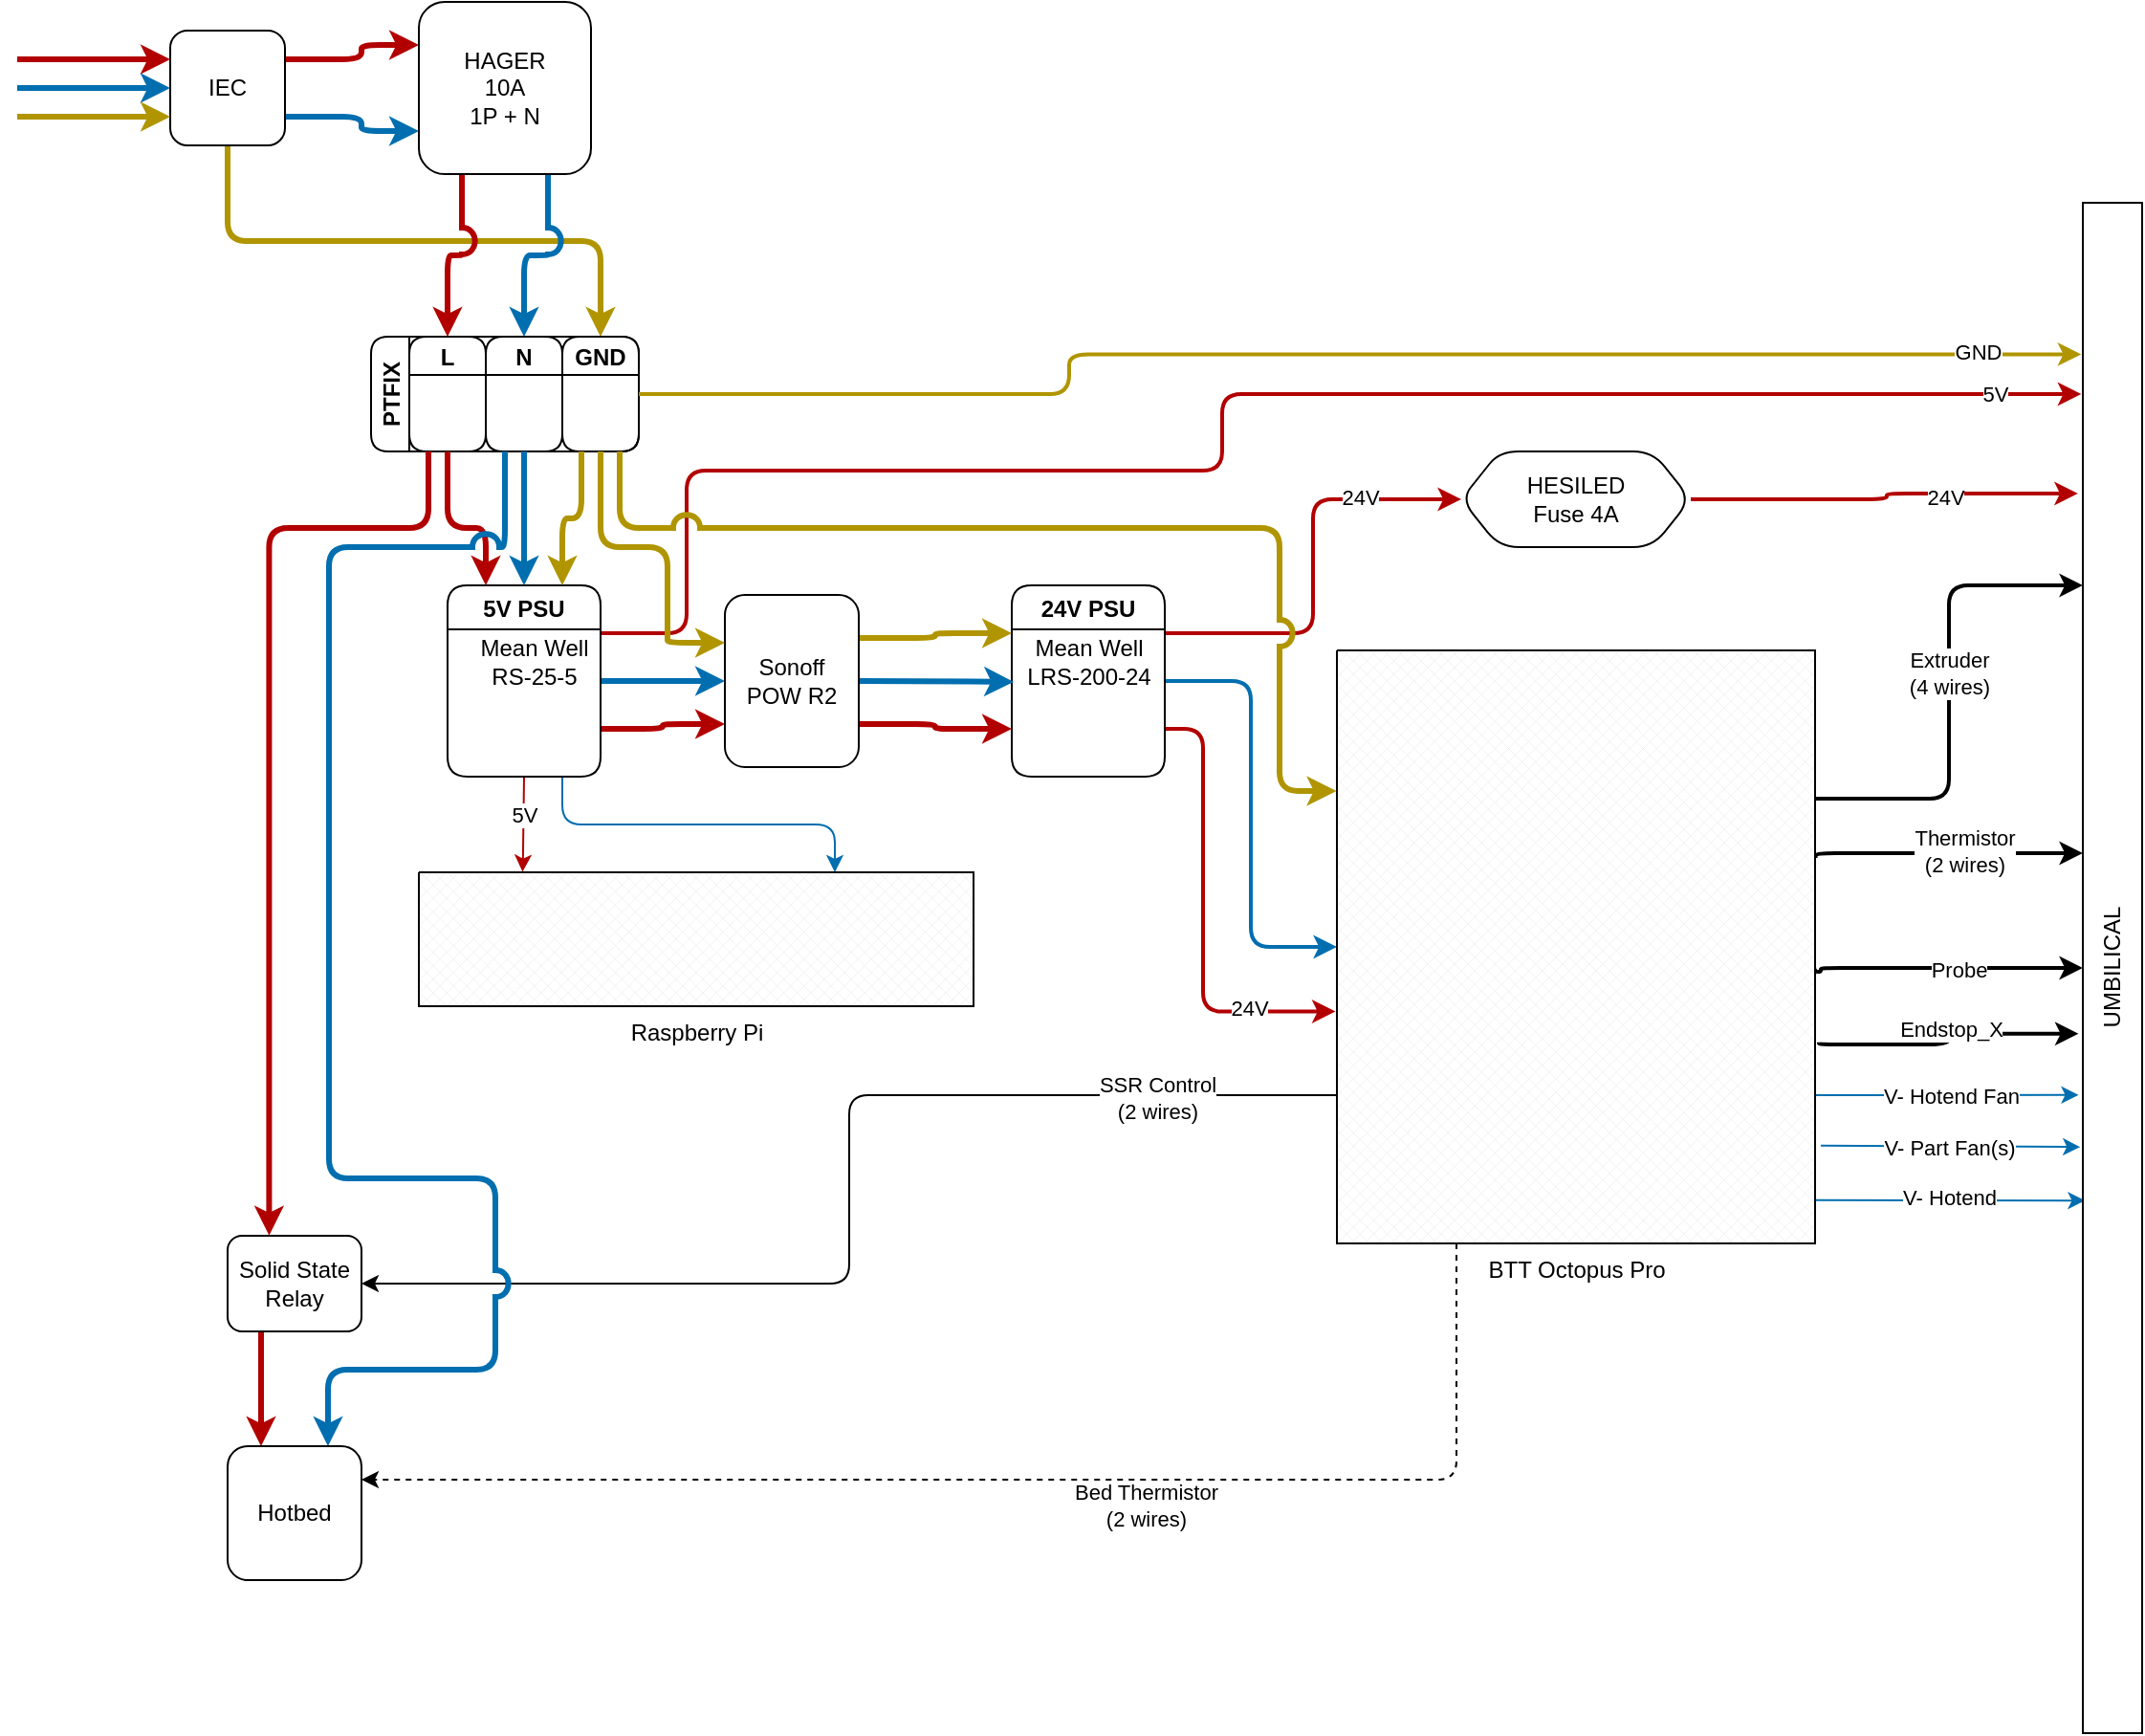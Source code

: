 <mxfile version="17.1.2" type="device"><diagram id="QOqqjxcJajb0X-ArDTNi" name="Page-1"><mxGraphModel dx="1224" dy="1081" grid="1" gridSize="10" guides="1" tooltips="1" connect="1" arrows="1" fold="1" page="1" pageScale="1" pageWidth="1169" pageHeight="827" math="0" shadow="0"><root><mxCell id="0"/><mxCell id="1" parent="0"/><mxCell id="SFFyEFczcYYvy0pRGhRm-11" style="edgeStyle=orthogonalEdgeStyle;curved=0;rounded=1;sketch=0;jumpStyle=arc;jumpSize=10;orthogonalLoop=1;jettySize=auto;html=1;exitX=1;exitY=0.25;exitDx=0;exitDy=0;strokeWidth=3;fillColor=#e51400;strokeColor=#B20000;entryX=0;entryY=0.25;entryDx=0;entryDy=0;" edge="1" parent="1" source="SFFyEFczcYYvy0pRGhRm-1" target="SFFyEFczcYYvy0pRGhRm-10"><mxGeometry relative="1" as="geometry"><mxPoint x="220" y="100" as="targetPoint"/><Array as="points"><mxPoint x="200" y="105"/><mxPoint x="200" y="98"/></Array></mxGeometry></mxCell><mxCell id="SFFyEFczcYYvy0pRGhRm-12" style="edgeStyle=orthogonalEdgeStyle;curved=0;rounded=1;sketch=0;jumpStyle=arc;jumpSize=10;orthogonalLoop=1;jettySize=auto;html=1;exitX=1;exitY=0.75;exitDx=0;exitDy=0;strokeWidth=3;fillColor=#1ba1e2;strokeColor=#006EAF;entryX=0;entryY=0.75;entryDx=0;entryDy=0;" edge="1" parent="1" source="SFFyEFczcYYvy0pRGhRm-1" target="SFFyEFczcYYvy0pRGhRm-10"><mxGeometry relative="1" as="geometry"><mxPoint x="230" y="160" as="targetPoint"/><Array as="points"><mxPoint x="200" y="135"/><mxPoint x="200" y="143"/></Array></mxGeometry></mxCell><mxCell id="SFFyEFczcYYvy0pRGhRm-17" style="edgeStyle=orthogonalEdgeStyle;curved=0;rounded=1;sketch=0;jumpStyle=arc;jumpSize=10;orthogonalLoop=1;jettySize=auto;html=1;exitX=0.5;exitY=1;exitDx=0;exitDy=0;entryX=0.5;entryY=0;entryDx=0;entryDy=0;strokeWidth=3;fillColor=#e3c800;strokeColor=#B09500;" edge="1" parent="1" source="SFFyEFczcYYvy0pRGhRm-1" target="SFFyEFczcYYvy0pRGhRm-16"><mxGeometry relative="1" as="geometry"/></mxCell><mxCell id="SFFyEFczcYYvy0pRGhRm-1" value="IEC" style="whiteSpace=wrap;html=1;aspect=fixed;rounded=1;sketch=0;" vertex="1" parent="1"><mxGeometry x="100" y="90" width="60" height="60" as="geometry"/></mxCell><mxCell id="SFFyEFczcYYvy0pRGhRm-4" value="" style="endArrow=classic;html=1;rounded=1;sketch=0;curved=0;jumpStyle=arc;jumpSize=10;entryX=0;entryY=0.25;entryDx=0;entryDy=0;fillColor=#e51400;strokeColor=#B20000;strokeWidth=3;" edge="1" parent="1" target="SFFyEFczcYYvy0pRGhRm-1"><mxGeometry width="50" height="50" relative="1" as="geometry"><mxPoint x="20" y="105" as="sourcePoint"/><mxPoint x="480" y="420" as="targetPoint"/></mxGeometry></mxCell><mxCell id="SFFyEFczcYYvy0pRGhRm-7" value="" style="endArrow=classic;html=1;rounded=1;sketch=0;curved=0;jumpStyle=arc;jumpSize=10;entryX=0;entryY=0.5;entryDx=0;entryDy=0;fillColor=#1ba1e2;strokeColor=#006EAF;strokeWidth=3;" edge="1" parent="1" target="SFFyEFczcYYvy0pRGhRm-1"><mxGeometry width="50" height="50" relative="1" as="geometry"><mxPoint x="20" y="120" as="sourcePoint"/><mxPoint x="70" y="115" as="targetPoint"/></mxGeometry></mxCell><mxCell id="SFFyEFczcYYvy0pRGhRm-9" value="" style="endArrow=classic;html=1;rounded=1;sketch=0;curved=0;jumpStyle=arc;jumpSize=10;entryX=0;entryY=0.75;entryDx=0;entryDy=0;fillColor=#e3c800;strokeColor=#B09500;strokeWidth=3;" edge="1" parent="1" target="SFFyEFczcYYvy0pRGhRm-1"><mxGeometry width="50" height="50" relative="1" as="geometry"><mxPoint x="20" y="135" as="sourcePoint"/><mxPoint x="80" y="125" as="targetPoint"/></mxGeometry></mxCell><mxCell id="SFFyEFczcYYvy0pRGhRm-18" style="edgeStyle=orthogonalEdgeStyle;curved=0;rounded=1;sketch=0;jumpStyle=arc;jumpSize=10;orthogonalLoop=1;jettySize=auto;html=1;exitX=0.25;exitY=1;exitDx=0;exitDy=0;entryX=0.5;entryY=0;entryDx=0;entryDy=0;strokeWidth=3;fillColor=#e51400;strokeColor=#B20000;" edge="1" parent="1" source="SFFyEFczcYYvy0pRGhRm-10" target="SFFyEFczcYYvy0pRGhRm-14"><mxGeometry relative="1" as="geometry"/></mxCell><mxCell id="SFFyEFczcYYvy0pRGhRm-19" style="edgeStyle=orthogonalEdgeStyle;curved=0;rounded=1;sketch=0;jumpStyle=arc;jumpSize=10;orthogonalLoop=1;jettySize=auto;html=1;exitX=0.75;exitY=1;exitDx=0;exitDy=0;entryX=0.5;entryY=0;entryDx=0;entryDy=0;strokeWidth=3;fillColor=#1ba1e2;strokeColor=#006EAF;" edge="1" parent="1" source="SFFyEFczcYYvy0pRGhRm-10" target="SFFyEFczcYYvy0pRGhRm-15"><mxGeometry relative="1" as="geometry"/></mxCell><mxCell id="SFFyEFczcYYvy0pRGhRm-10" value="&lt;div&gt;HAGER&lt;/div&gt;&lt;div&gt;10A&lt;/div&gt;&lt;div&gt;1P + N&lt;br&gt;&lt;/div&gt;" style="whiteSpace=wrap;html=1;aspect=fixed;rounded=1;sketch=0;" vertex="1" parent="1"><mxGeometry x="230" y="75" width="90" height="90" as="geometry"/></mxCell><mxCell id="SFFyEFczcYYvy0pRGhRm-13" value="PTFIX" style="swimlane;childLayout=stackLayout;resizeParent=1;resizeParentMax=0;startSize=20;horizontal=0;horizontalStack=1;rounded=1;sketch=0;" vertex="1" parent="1"><mxGeometry x="205" y="250" width="140" height="60" as="geometry"/></mxCell><mxCell id="SFFyEFczcYYvy0pRGhRm-14" value="L" style="swimlane;startSize=20;rounded=1;sketch=0;" vertex="1" parent="SFFyEFczcYYvy0pRGhRm-13"><mxGeometry x="20" width="40" height="60" as="geometry"/></mxCell><mxCell id="SFFyEFczcYYvy0pRGhRm-15" value="N" style="swimlane;startSize=20;rounded=1;sketch=0;" vertex="1" parent="SFFyEFczcYYvy0pRGhRm-13"><mxGeometry x="60" width="40" height="60" as="geometry"/></mxCell><mxCell id="SFFyEFczcYYvy0pRGhRm-16" value="GND" style="swimlane;startSize=20;rounded=1;sketch=0;" vertex="1" parent="SFFyEFczcYYvy0pRGhRm-13"><mxGeometry x="100" width="40" height="60" as="geometry"/></mxCell><mxCell id="SFFyEFczcYYvy0pRGhRm-33" style="edgeStyle=orthogonalEdgeStyle;curved=0;rounded=1;sketch=0;jumpStyle=arc;jumpSize=10;orthogonalLoop=1;jettySize=auto;html=1;exitX=1;exitY=0.5;exitDx=0;exitDy=0;entryX=0;entryY=0.5;entryDx=0;entryDy=0;strokeWidth=3;fillColor=#1ba1e2;strokeColor=#006EAF;" edge="1" parent="1" source="SFFyEFczcYYvy0pRGhRm-21" target="SFFyEFczcYYvy0pRGhRm-32"><mxGeometry relative="1" as="geometry"/></mxCell><mxCell id="SFFyEFczcYYvy0pRGhRm-34" style="edgeStyle=orthogonalEdgeStyle;curved=0;rounded=1;sketch=0;jumpStyle=arc;jumpSize=10;orthogonalLoop=1;jettySize=auto;html=1;exitX=1;exitY=0.75;exitDx=0;exitDy=0;entryX=0;entryY=0.75;entryDx=0;entryDy=0;strokeWidth=3;fillColor=#e51400;strokeColor=#B20000;" edge="1" parent="1" source="SFFyEFczcYYvy0pRGhRm-21" target="SFFyEFczcYYvy0pRGhRm-32"><mxGeometry relative="1" as="geometry"/></mxCell><mxCell id="SFFyEFczcYYvy0pRGhRm-37" style="edgeStyle=orthogonalEdgeStyle;curved=0;rounded=1;sketch=0;jumpStyle=arc;jumpSize=10;orthogonalLoop=1;jettySize=auto;html=1;exitX=0.5;exitY=1;exitDx=0;exitDy=0;entryX=0.187;entryY=-0.003;entryDx=0;entryDy=0;entryPerimeter=0;strokeWidth=1;fillColor=#e51400;strokeColor=#B20000;" edge="1" parent="1" source="SFFyEFczcYYvy0pRGhRm-21" target="SFFyEFczcYYvy0pRGhRm-25"><mxGeometry relative="1" as="geometry"><mxPoint x="266.25" y="480.0" as="sourcePoint"/><mxPoint x="283.75" y="530" as="targetPoint"/></mxGeometry></mxCell><mxCell id="SFFyEFczcYYvy0pRGhRm-61" value="5V" style="edgeLabel;html=1;align=center;verticalAlign=middle;resizable=0;points=[];" vertex="1" connectable="0" parent="SFFyEFczcYYvy0pRGhRm-37"><mxGeometry x="0.154" y="-3" relative="1" as="geometry"><mxPoint x="4" y="-8" as="offset"/></mxGeometry></mxCell><mxCell id="SFFyEFczcYYvy0pRGhRm-38" style="edgeStyle=orthogonalEdgeStyle;curved=0;rounded=1;sketch=0;jumpStyle=arc;jumpSize=10;orthogonalLoop=1;jettySize=auto;html=1;exitX=0.75;exitY=1;exitDx=0;exitDy=0;entryX=0.75;entryY=0;entryDx=0;entryDy=0;entryPerimeter=0;strokeWidth=1;fillColor=#1ba1e2;strokeColor=#006EAF;" edge="1" parent="1" source="SFFyEFczcYYvy0pRGhRm-21" target="SFFyEFczcYYvy0pRGhRm-25"><mxGeometry relative="1" as="geometry"/></mxCell><mxCell id="SFFyEFczcYYvy0pRGhRm-62" style="edgeStyle=orthogonalEdgeStyle;curved=0;rounded=1;sketch=0;jumpStyle=arc;jumpSize=10;orthogonalLoop=1;jettySize=auto;html=1;exitX=1;exitY=0.25;exitDx=0;exitDy=0;strokeWidth=2;fillColor=#e51400;strokeColor=#B20000;entryX=-0.027;entryY=0.125;entryDx=0;entryDy=0;entryPerimeter=0;" edge="1" parent="1" source="SFFyEFczcYYvy0pRGhRm-21" target="SFFyEFczcYYvy0pRGhRm-69"><mxGeometry relative="1" as="geometry"><mxPoint x="1020" y="280" as="targetPoint"/><Array as="points"><mxPoint x="370" y="405"/><mxPoint x="370" y="320"/><mxPoint x="650" y="320"/><mxPoint x="650" y="280"/></Array></mxGeometry></mxCell><mxCell id="SFFyEFczcYYvy0pRGhRm-65" value="5V" style="edgeLabel;html=1;align=center;verticalAlign=middle;resizable=0;points=[];" vertex="1" connectable="0" parent="SFFyEFczcYYvy0pRGhRm-62"><mxGeometry x="0.858" y="-1" relative="1" as="geometry"><mxPoint x="18" y="-1" as="offset"/></mxGeometry></mxCell><mxCell id="SFFyEFczcYYvy0pRGhRm-21" value="5V PSU" style="swimlane;rounded=1;sketch=0;" vertex="1" parent="1"><mxGeometry x="245" y="380" width="80" height="100" as="geometry"/></mxCell><mxCell id="SFFyEFczcYYvy0pRGhRm-48" style="edgeStyle=orthogonalEdgeStyle;curved=0;rounded=1;sketch=0;jumpStyle=arc;jumpSize=10;orthogonalLoop=1;jettySize=auto;html=1;exitX=1;exitY=0.5;exitDx=0;exitDy=0;entryX=0;entryY=0.5;entryDx=0;entryDy=0;entryPerimeter=0;strokeWidth=2;fillColor=#1ba1e2;strokeColor=#006EAF;" edge="1" parent="1" source="SFFyEFczcYYvy0pRGhRm-22" target="SFFyEFczcYYvy0pRGhRm-26"><mxGeometry relative="1" as="geometry"/></mxCell><mxCell id="SFFyEFczcYYvy0pRGhRm-49" style="edgeStyle=orthogonalEdgeStyle;curved=0;rounded=1;sketch=0;jumpStyle=arc;jumpSize=10;orthogonalLoop=1;jettySize=auto;html=1;exitX=1;exitY=0.75;exitDx=0;exitDy=0;entryX=-0.003;entryY=0.609;entryDx=0;entryDy=0;entryPerimeter=0;strokeWidth=2;fillColor=#e51400;strokeColor=#B20000;" edge="1" parent="1" source="SFFyEFczcYYvy0pRGhRm-22" target="SFFyEFczcYYvy0pRGhRm-26"><mxGeometry relative="1" as="geometry"><Array as="points"><mxPoint x="640" y="455"/><mxPoint x="640" y="603"/></Array></mxGeometry></mxCell><mxCell id="SFFyEFczcYYvy0pRGhRm-60" value="24V" style="edgeLabel;html=1;align=center;verticalAlign=middle;resizable=0;points=[];" vertex="1" connectable="0" parent="SFFyEFczcYYvy0pRGhRm-49"><mxGeometry x="0.616" y="2" relative="1" as="geometry"><mxPoint as="offset"/></mxGeometry></mxCell><mxCell id="SFFyEFczcYYvy0pRGhRm-58" style="edgeStyle=orthogonalEdgeStyle;curved=0;rounded=1;sketch=0;jumpStyle=arc;jumpSize=10;orthogonalLoop=1;jettySize=auto;html=1;exitX=1;exitY=0.25;exitDx=0;exitDy=0;entryX=0;entryY=0.5;entryDx=0;entryDy=0;strokeWidth=2;fillColor=#e51400;strokeColor=#B20000;" edge="1" parent="1" source="SFFyEFczcYYvy0pRGhRm-22" target="SFFyEFczcYYvy0pRGhRm-57"><mxGeometry relative="1" as="geometry"/></mxCell><mxCell id="SFFyEFczcYYvy0pRGhRm-59" value="24V" style="edgeLabel;html=1;align=center;verticalAlign=middle;resizable=0;points=[];" vertex="1" connectable="0" parent="SFFyEFczcYYvy0pRGhRm-58"><mxGeometry x="0.525" y="1" relative="1" as="geometry"><mxPoint as="offset"/></mxGeometry></mxCell><mxCell id="SFFyEFczcYYvy0pRGhRm-22" value="24V PSU" style="swimlane;rounded=1;sketch=0;" vertex="1" parent="1"><mxGeometry x="540" y="380" width="80" height="100" as="geometry"/></mxCell><mxCell id="SFFyEFczcYYvy0pRGhRm-24" value="&lt;div&gt;Mean Well&lt;/div&gt;&lt;div&gt;LRS-200-24&lt;br&gt;&lt;/div&gt;" style="text;html=1;align=center;verticalAlign=middle;resizable=0;points=[];autosize=1;strokeColor=none;fillColor=none;" vertex="1" parent="SFFyEFczcYYvy0pRGhRm-22"><mxGeometry y="25" width="80" height="30" as="geometry"/></mxCell><mxCell id="SFFyEFczcYYvy0pRGhRm-23" value="&lt;div&gt;Mean Well&lt;/div&gt;&lt;div&gt;RS-25-5&lt;br&gt;&lt;/div&gt;" style="text;html=1;align=center;verticalAlign=middle;resizable=0;points=[];autosize=1;strokeColor=none;fillColor=none;" vertex="1" parent="1"><mxGeometry x="255" y="405" width="70" height="30" as="geometry"/></mxCell><mxCell id="SFFyEFczcYYvy0pRGhRm-25" value="Raspberry Pi" style="verticalLabelPosition=bottom;verticalAlign=top;html=1;shape=mxgraph.basic.patternFillRect;fillStyle=diagGrid;step=5;fillStrokeWidth=0.2;fillStrokeColor=#dddddd;rounded=1;sketch=0;" vertex="1" parent="1"><mxGeometry x="230" y="530" width="290" height="70" as="geometry"/></mxCell><mxCell id="SFFyEFczcYYvy0pRGhRm-45" style="edgeStyle=orthogonalEdgeStyle;curved=0;rounded=1;sketch=0;jumpStyle=arc;jumpSize=10;orthogonalLoop=1;jettySize=auto;html=1;exitX=0;exitY=0.75;exitDx=0;exitDy=0;exitPerimeter=0;entryX=1;entryY=0.5;entryDx=0;entryDy=0;strokeWidth=1;" edge="1" parent="1" source="SFFyEFczcYYvy0pRGhRm-26" target="SFFyEFczcYYvy0pRGhRm-28"><mxGeometry relative="1" as="geometry"><Array as="points"><mxPoint x="455" y="646"/><mxPoint x="455" y="745"/></Array></mxGeometry></mxCell><mxCell id="SFFyEFczcYYvy0pRGhRm-74" value="&lt;div&gt;SSR Control&lt;/div&gt;&lt;div&gt;(2 wires)&lt;br&gt;&lt;/div&gt;" style="edgeLabel;html=1;align=center;verticalAlign=middle;resizable=0;points=[];" vertex="1" connectable="0" parent="SFFyEFczcYYvy0pRGhRm-45"><mxGeometry x="-0.691" y="1" relative="1" as="geometry"><mxPoint as="offset"/></mxGeometry></mxCell><mxCell id="SFFyEFczcYYvy0pRGhRm-53" style="edgeStyle=orthogonalEdgeStyle;curved=0;rounded=1;sketch=0;jumpStyle=arc;jumpSize=10;orthogonalLoop=1;jettySize=auto;html=1;exitX=0.25;exitY=1;exitDx=0;exitDy=0;exitPerimeter=0;entryX=1;entryY=0.25;entryDx=0;entryDy=0;strokeWidth=1;dashed=1;" edge="1" parent="1" source="SFFyEFczcYYvy0pRGhRm-26" target="SFFyEFczcYYvy0pRGhRm-42"><mxGeometry relative="1" as="geometry"/></mxCell><mxCell id="SFFyEFczcYYvy0pRGhRm-54" value="&lt;div&gt;Bed Thermistor&lt;/div&gt;&lt;div&gt;(2 wires)&lt;br&gt;&lt;/div&gt;" style="edgeLabel;html=1;align=center;verticalAlign=middle;resizable=0;points=[];" vertex="1" connectable="0" parent="SFFyEFczcYYvy0pRGhRm-53"><mxGeometry x="-0.177" y="1" relative="1" as="geometry"><mxPoint y="12" as="offset"/></mxGeometry></mxCell><mxCell id="SFFyEFczcYYvy0pRGhRm-70" style="edgeStyle=orthogonalEdgeStyle;curved=0;rounded=1;sketch=0;jumpStyle=arc;jumpSize=10;orthogonalLoop=1;jettySize=auto;html=1;exitX=1;exitY=0.25;exitDx=0;exitDy=0;exitPerimeter=0;entryX=0;entryY=0.25;entryDx=0;entryDy=0;strokeWidth=2;" edge="1" parent="1" source="SFFyEFczcYYvy0pRGhRm-26" target="SFFyEFczcYYvy0pRGhRm-69"><mxGeometry relative="1" as="geometry"/></mxCell><mxCell id="SFFyEFczcYYvy0pRGhRm-71" value="&lt;div&gt;Extruder&lt;/div&gt;&lt;div&gt;(4 wires)&lt;br&gt;&lt;/div&gt;" style="edgeLabel;html=1;align=center;verticalAlign=middle;resizable=0;points=[];" vertex="1" connectable="0" parent="SFFyEFczcYYvy0pRGhRm-70"><mxGeometry x="0.078" relative="1" as="geometry"><mxPoint as="offset"/></mxGeometry></mxCell><mxCell id="SFFyEFczcYYvy0pRGhRm-72" style="edgeStyle=orthogonalEdgeStyle;curved=0;rounded=1;sketch=0;jumpStyle=arc;jumpSize=10;orthogonalLoop=1;jettySize=auto;html=1;exitX=1.001;exitY=0.35;exitDx=0;exitDy=0;exitPerimeter=0;entryX=0;entryY=0.425;entryDx=0;entryDy=0;entryPerimeter=0;strokeWidth=2;" edge="1" parent="1" source="SFFyEFczcYYvy0pRGhRm-26" target="SFFyEFczcYYvy0pRGhRm-69"><mxGeometry relative="1" as="geometry"><Array as="points"><mxPoint x="960" y="520"/></Array></mxGeometry></mxCell><mxCell id="SFFyEFczcYYvy0pRGhRm-73" value="&lt;div&gt;Thermistor&lt;/div&gt;&lt;div&gt;(2 wires)&lt;br&gt;&lt;/div&gt;" style="edgeLabel;html=1;align=center;verticalAlign=middle;resizable=0;points=[];" vertex="1" connectable="0" parent="SFFyEFczcYYvy0pRGhRm-72"><mxGeometry x="0.117" y="1" relative="1" as="geometry"><mxPoint as="offset"/></mxGeometry></mxCell><mxCell id="SFFyEFczcYYvy0pRGhRm-75" style="edgeStyle=orthogonalEdgeStyle;curved=0;rounded=1;sketch=0;jumpStyle=arc;jumpSize=10;orthogonalLoop=1;jettySize=auto;html=1;exitX=0.998;exitY=0.526;exitDx=0;exitDy=0;exitPerimeter=0;entryX=0;entryY=0.5;entryDx=0;entryDy=0;strokeWidth=2;" edge="1" parent="1" source="SFFyEFczcYYvy0pRGhRm-26" target="SFFyEFczcYYvy0pRGhRm-69"><mxGeometry relative="1" as="geometry"><Array as="points"><mxPoint x="959" y="582"/><mxPoint x="963" y="582"/><mxPoint x="963" y="580"/></Array></mxGeometry></mxCell><mxCell id="SFFyEFczcYYvy0pRGhRm-76" value="Probe" style="edgeLabel;html=1;align=center;verticalAlign=middle;resizable=0;points=[];" vertex="1" connectable="0" parent="SFFyEFczcYYvy0pRGhRm-75"><mxGeometry x="0.113" y="-1" relative="1" as="geometry"><mxPoint as="offset"/></mxGeometry></mxCell><mxCell id="SFFyEFczcYYvy0pRGhRm-77" style="edgeStyle=orthogonalEdgeStyle;curved=0;rounded=1;sketch=0;jumpStyle=arc;jumpSize=10;orthogonalLoop=1;jettySize=auto;html=1;exitX=1.008;exitY=0.661;exitDx=0;exitDy=0;exitPerimeter=0;entryX=-0.073;entryY=0.543;entryDx=0;entryDy=0;entryPerimeter=0;strokeWidth=2;" edge="1" parent="1" source="SFFyEFczcYYvy0pRGhRm-26" target="SFFyEFczcYYvy0pRGhRm-69"><mxGeometry relative="1" as="geometry"><Array as="points"><mxPoint x="962" y="620"/><mxPoint x="1030" y="620"/><mxPoint x="1030" y="614"/></Array></mxGeometry></mxCell><mxCell id="SFFyEFczcYYvy0pRGhRm-78" value="Endstop_X" style="edgeLabel;html=1;align=center;verticalAlign=middle;resizable=0;points=[];" vertex="1" connectable="0" parent="SFFyEFczcYYvy0pRGhRm-77"><mxGeometry x="0.337" y="3" relative="1" as="geometry"><mxPoint x="-20" as="offset"/></mxGeometry></mxCell><mxCell id="SFFyEFczcYYvy0pRGhRm-79" style="edgeStyle=orthogonalEdgeStyle;curved=0;rounded=1;sketch=0;jumpStyle=arc;jumpSize=10;orthogonalLoop=1;jettySize=auto;html=1;exitX=1;exitY=0.75;exitDx=0;exitDy=0;exitPerimeter=0;entryX=-0.073;entryY=0.583;entryDx=0;entryDy=0;entryPerimeter=0;strokeWidth=1;fillColor=#1ba1e2;strokeColor=#006EAF;" edge="1" parent="1" source="SFFyEFczcYYvy0pRGhRm-26" target="SFFyEFczcYYvy0pRGhRm-69"><mxGeometry relative="1" as="geometry"/></mxCell><mxCell id="SFFyEFczcYYvy0pRGhRm-82" value="V- Hotend Fan" style="edgeLabel;html=1;align=center;verticalAlign=middle;resizable=0;points=[];" vertex="1" connectable="0" parent="SFFyEFczcYYvy0pRGhRm-79"><mxGeometry x="0.373" relative="1" as="geometry"><mxPoint x="-24" as="offset"/></mxGeometry></mxCell><mxCell id="SFFyEFczcYYvy0pRGhRm-80" style="edgeStyle=orthogonalEdgeStyle;curved=0;rounded=1;sketch=0;jumpStyle=arc;jumpSize=10;orthogonalLoop=1;jettySize=auto;html=1;exitX=1.012;exitY=0.835;exitDx=0;exitDy=0;exitPerimeter=0;entryX=-0.045;entryY=0.617;entryDx=0;entryDy=0;entryPerimeter=0;strokeWidth=1;fillColor=#1ba1e2;strokeColor=#006EAF;" edge="1" parent="1" source="SFFyEFczcYYvy0pRGhRm-26" target="SFFyEFczcYYvy0pRGhRm-69"><mxGeometry relative="1" as="geometry"/></mxCell><mxCell id="SFFyEFczcYYvy0pRGhRm-83" value="V- Part Fan(s)" style="edgeLabel;html=1;align=center;verticalAlign=middle;resizable=0;points=[];" vertex="1" connectable="0" parent="SFFyEFczcYYvy0pRGhRm-80"><mxGeometry x="0.311" relative="1" as="geometry"><mxPoint x="-22" as="offset"/></mxGeometry></mxCell><mxCell id="SFFyEFczcYYvy0pRGhRm-81" style="edgeStyle=orthogonalEdgeStyle;curved=0;rounded=1;sketch=0;jumpStyle=arc;jumpSize=10;orthogonalLoop=1;jettySize=auto;html=1;exitX=1.001;exitY=0.927;exitDx=0;exitDy=0;exitPerimeter=0;entryX=0.039;entryY=0.652;entryDx=0;entryDy=0;entryPerimeter=0;strokeWidth=1;fillColor=#1ba1e2;strokeColor=#006EAF;" edge="1" parent="1" source="SFFyEFczcYYvy0pRGhRm-26" target="SFFyEFczcYYvy0pRGhRm-69"><mxGeometry relative="1" as="geometry"/></mxCell><mxCell id="SFFyEFczcYYvy0pRGhRm-84" value="V- Hotend" style="edgeLabel;html=1;align=center;verticalAlign=middle;resizable=0;points=[];" vertex="1" connectable="0" parent="SFFyEFczcYYvy0pRGhRm-81"><mxGeometry x="0.238" y="-2" relative="1" as="geometry"><mxPoint x="-18" y="-4" as="offset"/></mxGeometry></mxCell><mxCell id="SFFyEFczcYYvy0pRGhRm-26" value="BTT Octopus Pro" style="verticalLabelPosition=bottom;verticalAlign=top;html=1;shape=mxgraph.basic.patternFillRect;fillStyle=diagGrid;step=5;fillStrokeWidth=0.2;fillStrokeColor=#dddddd;rounded=1;sketch=0;" vertex="1" parent="1"><mxGeometry x="710" y="414" width="250" height="310" as="geometry"/></mxCell><mxCell id="SFFyEFczcYYvy0pRGhRm-43" style="edgeStyle=orthogonalEdgeStyle;curved=0;rounded=1;sketch=0;jumpStyle=arc;jumpSize=10;orthogonalLoop=1;jettySize=auto;html=1;exitX=0.25;exitY=1;exitDx=0;exitDy=0;entryX=0.25;entryY=0;entryDx=0;entryDy=0;strokeWidth=3;fillColor=#e51400;strokeColor=#B20000;" edge="1" parent="1" source="SFFyEFczcYYvy0pRGhRm-28" target="SFFyEFczcYYvy0pRGhRm-42"><mxGeometry relative="1" as="geometry"/></mxCell><mxCell id="SFFyEFczcYYvy0pRGhRm-29" style="edgeStyle=orthogonalEdgeStyle;curved=0;rounded=1;sketch=0;jumpStyle=arc;jumpSize=10;orthogonalLoop=1;jettySize=auto;html=1;exitX=0.25;exitY=1;exitDx=0;exitDy=0;entryX=0.75;entryY=0;entryDx=0;entryDy=0;strokeWidth=3;fillColor=#e3c800;strokeColor=#B09500;" edge="1" parent="1" source="SFFyEFczcYYvy0pRGhRm-16" target="SFFyEFczcYYvy0pRGhRm-21"><mxGeometry relative="1" as="geometry"/></mxCell><mxCell id="SFFyEFczcYYvy0pRGhRm-30" style="edgeStyle=orthogonalEdgeStyle;curved=0;rounded=1;sketch=0;jumpStyle=arc;jumpSize=10;orthogonalLoop=1;jettySize=auto;html=1;exitX=0.5;exitY=1;exitDx=0;exitDy=0;entryX=0.5;entryY=0;entryDx=0;entryDy=0;strokeWidth=3;fillColor=#1ba1e2;strokeColor=#006EAF;" edge="1" parent="1" source="SFFyEFczcYYvy0pRGhRm-15" target="SFFyEFczcYYvy0pRGhRm-21"><mxGeometry relative="1" as="geometry"/></mxCell><mxCell id="SFFyEFczcYYvy0pRGhRm-31" style="edgeStyle=orthogonalEdgeStyle;curved=0;rounded=1;sketch=0;jumpStyle=arc;jumpSize=10;orthogonalLoop=1;jettySize=auto;html=1;exitX=0.5;exitY=1;exitDx=0;exitDy=0;entryX=0.25;entryY=0;entryDx=0;entryDy=0;strokeWidth=3;fillColor=#e51400;strokeColor=#B20000;" edge="1" parent="1" source="SFFyEFczcYYvy0pRGhRm-14" target="SFFyEFczcYYvy0pRGhRm-21"><mxGeometry relative="1" as="geometry"><Array as="points"><mxPoint x="245" y="350"/><mxPoint x="265" y="350"/></Array></mxGeometry></mxCell><mxCell id="SFFyEFczcYYvy0pRGhRm-35" style="edgeStyle=orthogonalEdgeStyle;curved=0;rounded=1;sketch=0;jumpStyle=arc;jumpSize=10;orthogonalLoop=1;jettySize=auto;html=1;exitX=1;exitY=0.5;exitDx=0;exitDy=0;strokeWidth=3;fillColor=#1ba1e2;strokeColor=#006EAF;entryX=0.013;entryY=0.848;entryDx=0;entryDy=0;entryPerimeter=0;" edge="1" parent="1" source="SFFyEFczcYYvy0pRGhRm-32" target="SFFyEFczcYYvy0pRGhRm-24"><mxGeometry relative="1" as="geometry"/></mxCell><mxCell id="SFFyEFczcYYvy0pRGhRm-36" style="edgeStyle=orthogonalEdgeStyle;curved=0;rounded=1;sketch=0;jumpStyle=arc;jumpSize=10;orthogonalLoop=1;jettySize=auto;html=1;exitX=1;exitY=0.75;exitDx=0;exitDy=0;entryX=0;entryY=0.75;entryDx=0;entryDy=0;strokeWidth=3;fillColor=#e51400;strokeColor=#B20000;" edge="1" parent="1" source="SFFyEFczcYYvy0pRGhRm-32" target="SFFyEFczcYYvy0pRGhRm-22"><mxGeometry relative="1" as="geometry"/></mxCell><mxCell id="SFFyEFczcYYvy0pRGhRm-52" style="edgeStyle=orthogonalEdgeStyle;curved=0;rounded=1;sketch=0;jumpStyle=arc;jumpSize=10;orthogonalLoop=1;jettySize=auto;html=1;exitX=1;exitY=0.25;exitDx=0;exitDy=0;entryX=0;entryY=0.25;entryDx=0;entryDy=0;strokeWidth=3;fillColor=#e3c800;strokeColor=#B09500;" edge="1" parent="1" source="SFFyEFczcYYvy0pRGhRm-32" target="SFFyEFczcYYvy0pRGhRm-22"><mxGeometry relative="1" as="geometry"/></mxCell><mxCell id="SFFyEFczcYYvy0pRGhRm-32" value="&lt;div&gt;Sonoff&lt;/div&gt;&lt;div&gt;POW R2&lt;br&gt;&lt;/div&gt;" style="rounded=1;whiteSpace=wrap;html=1;sketch=0;" vertex="1" parent="1"><mxGeometry x="390" y="385" width="70" height="90" as="geometry"/></mxCell><mxCell id="SFFyEFczcYYvy0pRGhRm-39" style="edgeStyle=orthogonalEdgeStyle;curved=0;rounded=1;sketch=0;jumpStyle=arc;jumpSize=10;orthogonalLoop=1;jettySize=auto;html=1;exitX=0.25;exitY=1;exitDx=0;exitDy=0;entryX=0.31;entryY=-0.003;entryDx=0;entryDy=0;strokeWidth=3;fillColor=#e51400;strokeColor=#B20000;entryPerimeter=0;" edge="1" parent="1" source="SFFyEFczcYYvy0pRGhRm-14" target="SFFyEFczcYYvy0pRGhRm-28"><mxGeometry relative="1" as="geometry"><Array as="points"><mxPoint x="235" y="350"/><mxPoint x="152" y="350"/></Array></mxGeometry></mxCell><mxCell id="SFFyEFczcYYvy0pRGhRm-44" style="edgeStyle=orthogonalEdgeStyle;curved=0;rounded=1;sketch=0;jumpStyle=arc;jumpSize=10;orthogonalLoop=1;jettySize=auto;html=1;exitX=0.25;exitY=1;exitDx=0;exitDy=0;entryX=0.75;entryY=0;entryDx=0;entryDy=0;strokeWidth=3;fillColor=#1ba1e2;strokeColor=#006EAF;" edge="1" parent="1" source="SFFyEFczcYYvy0pRGhRm-15" target="SFFyEFczcYYvy0pRGhRm-42"><mxGeometry relative="1" as="geometry"><Array as="points"><mxPoint x="275" y="360"/><mxPoint x="183" y="360"/><mxPoint x="183" y="690"/><mxPoint x="270" y="690"/><mxPoint x="270" y="790"/><mxPoint x="183" y="790"/></Array></mxGeometry></mxCell><mxCell id="SFFyEFczcYYvy0pRGhRm-42" value="Hotbed" style="whiteSpace=wrap;html=1;aspect=fixed;rounded=1;sketch=0;" vertex="1" parent="1"><mxGeometry x="130" y="830" width="70" height="70" as="geometry"/></mxCell><mxCell id="SFFyEFczcYYvy0pRGhRm-28" value="Solid State Relay" style="rounded=1;whiteSpace=wrap;html=1;sketch=0;" vertex="1" parent="1"><mxGeometry x="130" y="720" width="70" height="50" as="geometry"/></mxCell><mxCell id="SFFyEFczcYYvy0pRGhRm-46" style="edgeStyle=orthogonalEdgeStyle;curved=0;rounded=1;sketch=0;jumpStyle=arc;jumpSize=10;orthogonalLoop=1;jettySize=auto;html=1;exitX=0.5;exitY=1;exitDx=0;exitDy=0;strokeWidth=3;fillColor=#e3c800;strokeColor=#B09500;" edge="1" parent="1" source="SFFyEFczcYYvy0pRGhRm-16" target="SFFyEFczcYYvy0pRGhRm-32"><mxGeometry relative="1" as="geometry"><Array as="points"><mxPoint x="325" y="360"/><mxPoint x="360" y="360"/><mxPoint x="360" y="410"/></Array></mxGeometry></mxCell><mxCell id="SFFyEFczcYYvy0pRGhRm-47" style="edgeStyle=orthogonalEdgeStyle;curved=0;rounded=1;sketch=0;jumpStyle=arc;jumpSize=10;orthogonalLoop=1;jettySize=auto;html=1;exitX=0.75;exitY=1;exitDx=0;exitDy=0;entryX=-0.001;entryY=0.237;entryDx=0;entryDy=0;entryPerimeter=0;strokeWidth=3;fillColor=#e3c800;strokeColor=#B09500;" edge="1" parent="1" source="SFFyEFczcYYvy0pRGhRm-16" target="SFFyEFczcYYvy0pRGhRm-26"><mxGeometry relative="1" as="geometry"><Array as="points"><mxPoint x="335" y="350"/><mxPoint x="680" y="350"/><mxPoint x="680" y="487"/></Array></mxGeometry></mxCell><mxCell id="SFFyEFczcYYvy0pRGhRm-63" style="edgeStyle=orthogonalEdgeStyle;curved=0;rounded=1;sketch=0;jumpStyle=arc;jumpSize=10;orthogonalLoop=1;jettySize=auto;html=1;exitX=1;exitY=0.5;exitDx=0;exitDy=0;strokeWidth=2;fillColor=#e51400;strokeColor=#B20000;entryX=-0.083;entryY=0.19;entryDx=0;entryDy=0;entryPerimeter=0;" edge="1" parent="1" source="SFFyEFczcYYvy0pRGhRm-57" target="SFFyEFczcYYvy0pRGhRm-69"><mxGeometry relative="1" as="geometry"><mxPoint x="1020" y="335.167" as="targetPoint"/></mxGeometry></mxCell><mxCell id="SFFyEFczcYYvy0pRGhRm-64" value="24V" style="edgeLabel;html=1;align=center;verticalAlign=middle;resizable=0;points=[];" vertex="1" connectable="0" parent="SFFyEFczcYYvy0pRGhRm-63"><mxGeometry x="0.321" y="-2" relative="1" as="geometry"><mxPoint as="offset"/></mxGeometry></mxCell><mxCell id="SFFyEFczcYYvy0pRGhRm-57" value="&lt;div&gt;HESILED&lt;/div&gt;&lt;div&gt;Fuse 4A&lt;br&gt;&lt;/div&gt;" style="shape=hexagon;perimeter=hexagonPerimeter2;whiteSpace=wrap;html=1;fixedSize=1;rounded=1;sketch=0;" vertex="1" parent="1"><mxGeometry x="775" y="310" width="120" height="50" as="geometry"/></mxCell><mxCell id="SFFyEFczcYYvy0pRGhRm-66" style="edgeStyle=orthogonalEdgeStyle;curved=0;rounded=1;sketch=0;jumpStyle=arc;jumpSize=10;orthogonalLoop=1;jettySize=auto;html=1;exitX=1;exitY=0.5;exitDx=0;exitDy=0;strokeWidth=2;fillColor=#e3c800;strokeColor=#B09500;entryX=-0.027;entryY=0.099;entryDx=0;entryDy=0;entryPerimeter=0;" edge="1" parent="1" source="SFFyEFczcYYvy0pRGhRm-16" target="SFFyEFczcYYvy0pRGhRm-69"><mxGeometry relative="1" as="geometry"><mxPoint x="1020" y="260" as="targetPoint"/><Array as="points"><mxPoint x="570" y="280"/><mxPoint x="570" y="259"/></Array></mxGeometry></mxCell><mxCell id="SFFyEFczcYYvy0pRGhRm-67" value="GND" style="edgeLabel;html=1;align=center;verticalAlign=middle;resizable=0;points=[];" vertex="1" connectable="0" parent="SFFyEFczcYYvy0pRGhRm-66"><mxGeometry x="0.861" y="1" relative="1" as="geometry"><mxPoint as="offset"/></mxGeometry></mxCell><mxCell id="SFFyEFczcYYvy0pRGhRm-69" value="UMBILICAL" style="rounded=0;whiteSpace=wrap;html=1;sketch=0;horizontal=0;" vertex="1" parent="1"><mxGeometry x="1100" y="180" width="31" height="800" as="geometry"/></mxCell></root></mxGraphModel></diagram></mxfile>